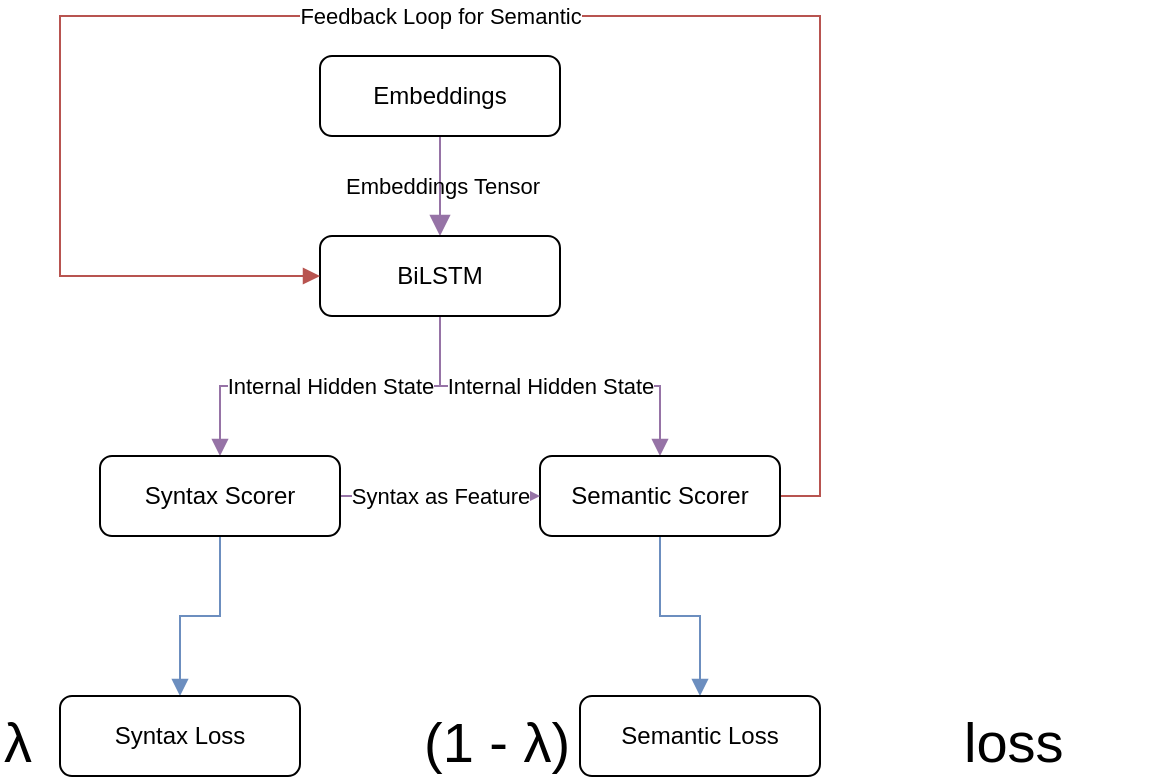 <mxfile version="12.4.8" type="device"><diagram id="C5RBs43oDa-KdzZeNtuy" name="Page-1"><mxGraphModel dx="1372" dy="779" grid="1" gridSize="10" guides="1" tooltips="1" connect="1" arrows="1" fold="1" page="1" pageScale="1" pageWidth="827" pageHeight="1169" math="0" shadow="0"><root><mxCell id="WIyWlLk6GJQsqaUBKTNV-0"/><mxCell id="WIyWlLk6GJQsqaUBKTNV-1" parent="WIyWlLk6GJQsqaUBKTNV-0"/><mxCell id="WIyWlLk6GJQsqaUBKTNV-2" value="Embeddings Tensor" style="html=1;jettySize=auto;orthogonalLoop=1;fontSize=11;endArrow=block;endFill=1;endSize=8;strokeWidth=1;shadow=0;labelBackgroundColor=none;edgeStyle=orthogonalEdgeStyle;fillColor=#e1d5e7;strokeColor=#9673a6;rounded=0;" parent="WIyWlLk6GJQsqaUBKTNV-1" source="WIyWlLk6GJQsqaUBKTNV-3" edge="1"><mxGeometry relative="1" as="geometry"><mxPoint x="410" y="220" as="targetPoint"/></mxGeometry></mxCell><mxCell id="WIyWlLk6GJQsqaUBKTNV-3" value="Embeddings" style="rounded=1;whiteSpace=wrap;html=1;fontSize=12;glass=0;strokeWidth=1;shadow=0;" parent="WIyWlLk6GJQsqaUBKTNV-1" vertex="1"><mxGeometry x="350" y="130" width="120" height="40" as="geometry"/></mxCell><mxCell id="qYRCDLz-cVKzGSPEJbBj-1" value="Internal Hidden State" style="edgeStyle=orthogonalEdgeStyle;rounded=0;orthogonalLoop=1;jettySize=auto;html=1;fillColor=#e1d5e7;strokeColor=#9673a6;endArrow=block;endFill=1;" edge="1" parent="WIyWlLk6GJQsqaUBKTNV-1" source="WIyWlLk6GJQsqaUBKTNV-7" target="qYRCDLz-cVKzGSPEJbBj-0"><mxGeometry relative="1" as="geometry"/></mxCell><mxCell id="qYRCDLz-cVKzGSPEJbBj-3" value="Internal Hidden State" style="edgeStyle=orthogonalEdgeStyle;rounded=0;orthogonalLoop=1;jettySize=auto;html=1;fillColor=#e1d5e7;strokeColor=#9673a6;endArrow=block;endFill=1;" edge="1" parent="WIyWlLk6GJQsqaUBKTNV-1" source="WIyWlLk6GJQsqaUBKTNV-7" target="qYRCDLz-cVKzGSPEJbBj-2"><mxGeometry relative="1" as="geometry"/></mxCell><mxCell id="WIyWlLk6GJQsqaUBKTNV-7" value="BiLSTM" style="rounded=1;whiteSpace=wrap;html=1;fontSize=12;glass=0;strokeWidth=1;shadow=0;" parent="WIyWlLk6GJQsqaUBKTNV-1" vertex="1"><mxGeometry x="350" y="220" width="120" height="40" as="geometry"/></mxCell><mxCell id="qYRCDLz-cVKzGSPEJbBj-10" value="" style="edgeStyle=orthogonalEdgeStyle;rounded=0;orthogonalLoop=1;jettySize=auto;html=1;fillColor=#dae8fc;strokeColor=#6c8ebf;endArrow=block;endFill=1;" edge="1" parent="WIyWlLk6GJQsqaUBKTNV-1" source="qYRCDLz-cVKzGSPEJbBj-2" target="qYRCDLz-cVKzGSPEJbBj-9"><mxGeometry relative="1" as="geometry"/></mxCell><mxCell id="qYRCDLz-cVKzGSPEJbBj-12" value="Feedback Loop for Semantic" style="edgeStyle=orthogonalEdgeStyle;rounded=0;orthogonalLoop=1;jettySize=auto;html=1;entryX=0;entryY=0.5;entryDx=0;entryDy=0;fillColor=#f8cecc;strokeColor=#b85450;endArrow=block;endFill=1;" edge="1" parent="WIyWlLk6GJQsqaUBKTNV-1" source="qYRCDLz-cVKzGSPEJbBj-2" target="WIyWlLk6GJQsqaUBKTNV-7"><mxGeometry relative="1" as="geometry"><mxPoint x="660" y="350" as="targetPoint"/><Array as="points"><mxPoint x="600" y="350"/><mxPoint x="600" y="110"/><mxPoint x="220" y="110"/><mxPoint x="220" y="240"/></Array></mxGeometry></mxCell><mxCell id="qYRCDLz-cVKzGSPEJbBj-2" value="Semantic Scorer" style="rounded=1;whiteSpace=wrap;html=1;fontSize=12;glass=0;strokeWidth=1;shadow=0;" vertex="1" parent="WIyWlLk6GJQsqaUBKTNV-1"><mxGeometry x="460" y="330" width="120" height="40" as="geometry"/></mxCell><mxCell id="qYRCDLz-cVKzGSPEJbBj-9" value="Semantic Loss" style="rounded=1;whiteSpace=wrap;html=1;fontSize=12;glass=0;strokeWidth=1;shadow=0;" vertex="1" parent="WIyWlLk6GJQsqaUBKTNV-1"><mxGeometry x="480" y="450" width="120" height="40" as="geometry"/></mxCell><mxCell id="qYRCDLz-cVKzGSPEJbBj-5" value="Syntax as Feature" style="edgeStyle=orthogonalEdgeStyle;rounded=0;orthogonalLoop=1;jettySize=auto;html=1;entryX=0;entryY=0.5;entryDx=0;entryDy=0;fillColor=#e1d5e7;strokeColor=#9673a6;" edge="1" parent="WIyWlLk6GJQsqaUBKTNV-1" source="qYRCDLz-cVKzGSPEJbBj-0" target="qYRCDLz-cVKzGSPEJbBj-2"><mxGeometry relative="1" as="geometry"><mxPoint x="440" y="350" as="targetPoint"/></mxGeometry></mxCell><mxCell id="qYRCDLz-cVKzGSPEJbBj-8" value="" style="edgeStyle=orthogonalEdgeStyle;rounded=0;orthogonalLoop=1;jettySize=auto;html=1;fillColor=#dae8fc;strokeColor=#6c8ebf;endArrow=block;endFill=1;" edge="1" parent="WIyWlLk6GJQsqaUBKTNV-1" source="qYRCDLz-cVKzGSPEJbBj-0" target="qYRCDLz-cVKzGSPEJbBj-7"><mxGeometry relative="1" as="geometry"/></mxCell><mxCell id="qYRCDLz-cVKzGSPEJbBj-0" value="Syntax Scorer" style="rounded=1;whiteSpace=wrap;html=1;fontSize=12;glass=0;strokeWidth=1;shadow=0;" vertex="1" parent="WIyWlLk6GJQsqaUBKTNV-1"><mxGeometry x="240" y="330" width="120" height="40" as="geometry"/></mxCell><mxCell id="qYRCDLz-cVKzGSPEJbBj-7" value="Syntax Loss" style="rounded=1;whiteSpace=wrap;html=1;fontSize=12;glass=0;strokeWidth=1;shadow=0;" vertex="1" parent="WIyWlLk6GJQsqaUBKTNV-1"><mxGeometry x="220" y="450" width="120" height="40" as="geometry"/></mxCell><mxCell id="qYRCDLz-cVKzGSPEJbBj-15" value="" style="shape=image;html=1;verticalAlign=top;verticalLabelPosition=bottom;labelBackgroundColor=#ffffff;imageAspect=0;aspect=fixed;image=https://cdn4.iconfinder.com/data/icons/wirecons-free-vector-icons/32/add-128.png" vertex="1" parent="WIyWlLk6GJQsqaUBKTNV-1"><mxGeometry x="360" y="455" width="35" height="35" as="geometry"/></mxCell><mxCell id="qYRCDLz-cVKzGSPEJbBj-18" value="&lt;font style=&quot;font-size: 28px&quot;&gt;(1 - λ)&lt;/font&gt;" style="text;html=1;" vertex="1" parent="WIyWlLk6GJQsqaUBKTNV-1"><mxGeometry x="400" y="450" width="100" height="40" as="geometry"/></mxCell><mxCell id="qYRCDLz-cVKzGSPEJbBj-21" value="&lt;font style=&quot;font-size: 28px&quot;&gt;λ&lt;/font&gt;" style="text;html=1;" vertex="1" parent="WIyWlLk6GJQsqaUBKTNV-1"><mxGeometry x="190" y="450" width="20" height="40" as="geometry"/></mxCell><mxCell id="qYRCDLz-cVKzGSPEJbBj-27" value="" style="shape=image;html=1;verticalAlign=top;verticalLabelPosition=bottom;labelBackgroundColor=#ffffff;imageAspect=0;aspect=fixed;image=https://cdn2.iconfinder.com/data/icons/calculator-toolbox/64/equal-128.png" vertex="1" parent="WIyWlLk6GJQsqaUBKTNV-1"><mxGeometry x="620" y="455" width="35" height="35" as="geometry"/></mxCell><mxCell id="qYRCDLz-cVKzGSPEJbBj-28" value="&lt;font style=&quot;font-size: 28px&quot;&gt;loss&lt;/font&gt;" style="text;html=1;" vertex="1" parent="WIyWlLk6GJQsqaUBKTNV-1"><mxGeometry x="670" y="450" width="100" height="40" as="geometry"/></mxCell></root></mxGraphModel></diagram></mxfile>